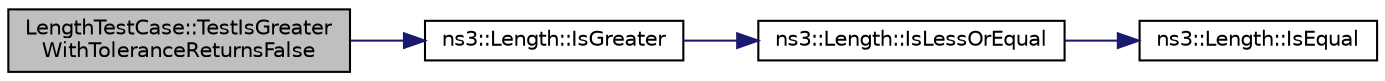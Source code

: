 digraph "LengthTestCase::TestIsGreaterWithToleranceReturnsFalse"
{
 // LATEX_PDF_SIZE
  edge [fontname="Helvetica",fontsize="10",labelfontname="Helvetica",labelfontsize="10"];
  node [fontname="Helvetica",fontsize="10",shape=record];
  rankdir="LR";
  Node1 [label="LengthTestCase::TestIsGreater\lWithToleranceReturnsFalse",height=0.2,width=0.4,color="black", fillcolor="grey75", style="filled", fontcolor="black",tooltip="Test member comparison operators."];
  Node1 -> Node2 [color="midnightblue",fontsize="10",style="solid",fontname="Helvetica"];
  Node2 [label="ns3::Length::IsGreater",height=0.2,width=0.4,color="black", fillcolor="white", style="filled",URL="$classns3_1_1_length.html#a4e938b2eb1d4a635c8729a60bf8f52a1",tooltip="Check if other is less in value than this instance."];
  Node2 -> Node3 [color="midnightblue",fontsize="10",style="solid",fontname="Helvetica"];
  Node3 [label="ns3::Length::IsLessOrEqual",height=0.2,width=0.4,color="black", fillcolor="white", style="filled",URL="$classns3_1_1_length.html#a74435d5a38175ab8a14bbc7563d4e7c9",tooltip="Check if other is greater or equal in value than this instance."];
  Node3 -> Node4 [color="midnightblue",fontsize="10",style="solid",fontname="Helvetica"];
  Node4 [label="ns3::Length::IsEqual",height=0.2,width=0.4,color="black", fillcolor="white", style="filled",URL="$classns3_1_1_length.html#a6d11c0df69bc2a7262961157d4712d79",tooltip="Check if other is equal in value to this instance."];
}
